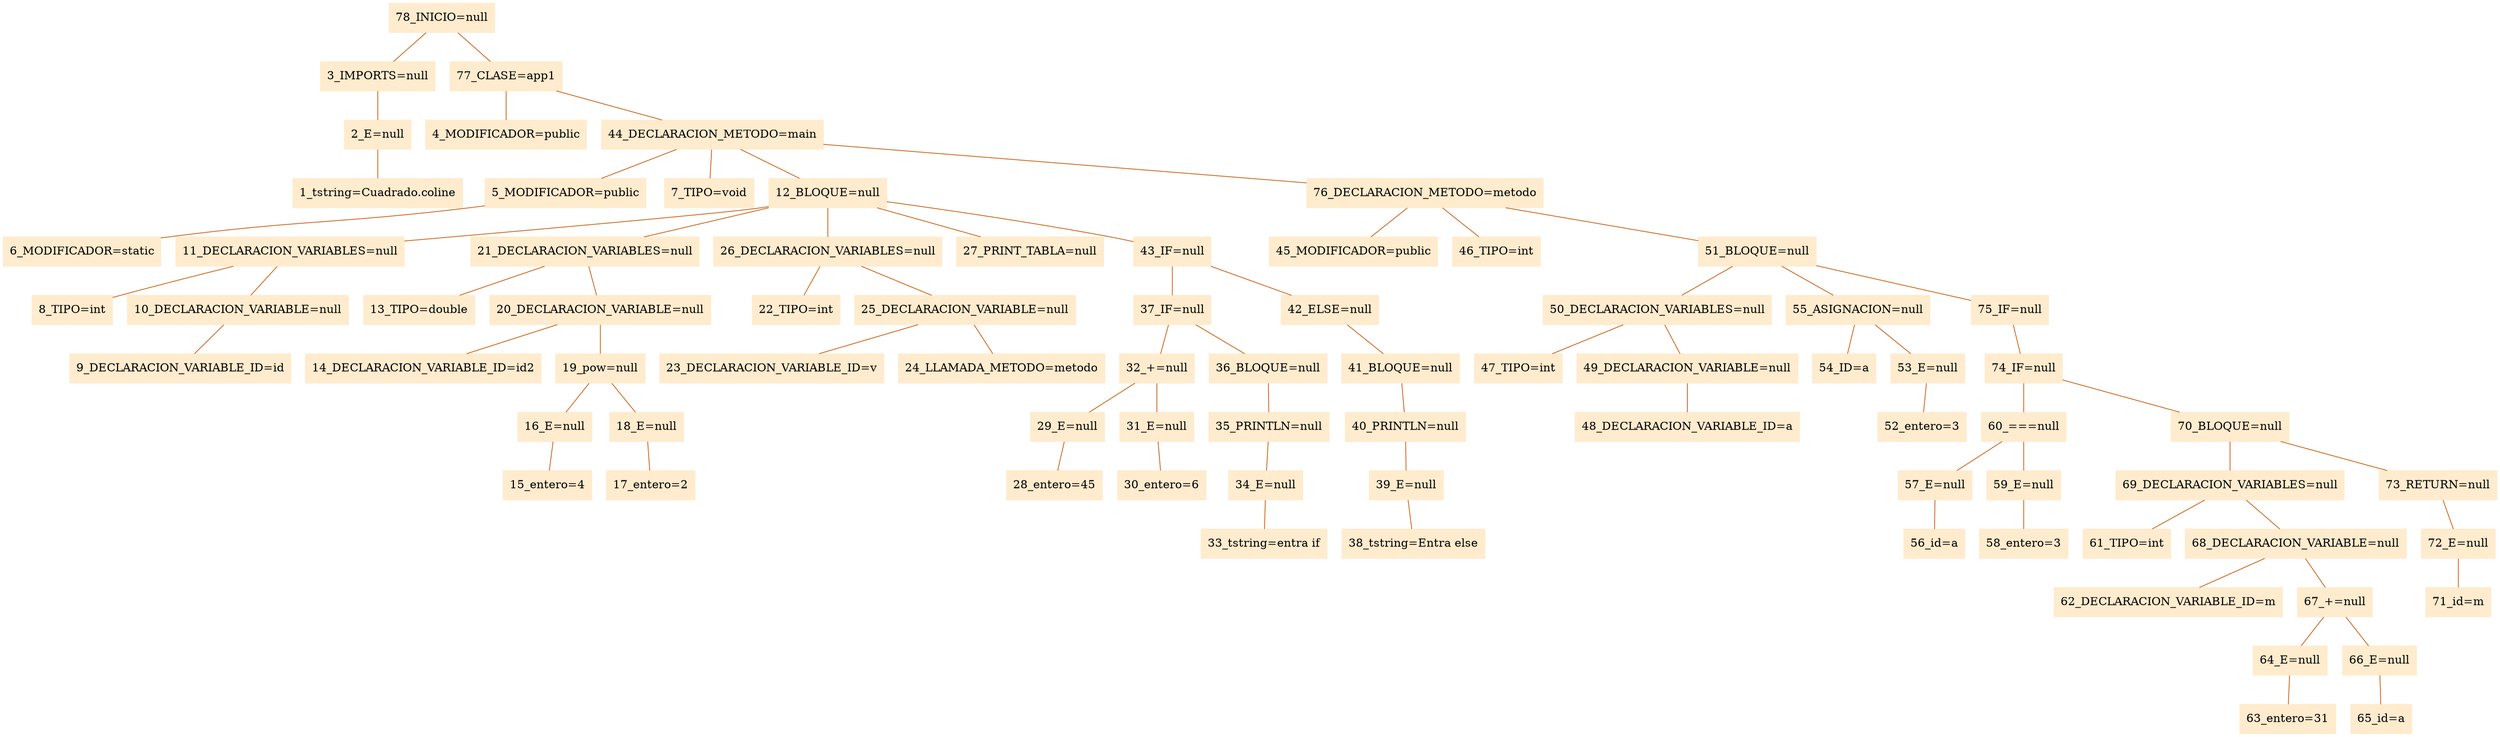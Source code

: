 digraph G {node[shape=box, style=filled, color=blanchedalmond]; edge[color=chocolate3, dir=none];rankdir=UD 

"78_INICIO=null"->"3_IMPORTS=null"
"3_IMPORTS=null"->"2_E=null"
"2_E=null"->"1_tstring=Cuadrado.coline"
"78_INICIO=null"->"77_CLASE=app1"
"77_CLASE=app1"->"4_MODIFICADOR=public"
"77_CLASE=app1"->"44_DECLARACION_METODO=main"
"44_DECLARACION_METODO=main"->"5_MODIFICADOR=public"
"5_MODIFICADOR=public"->"6_MODIFICADOR=static"
"44_DECLARACION_METODO=main"->"7_TIPO=void"
"44_DECLARACION_METODO=main"->"12_BLOQUE=null"
"12_BLOQUE=null"->"11_DECLARACION_VARIABLES=null"
"11_DECLARACION_VARIABLES=null"->"8_TIPO=int"
"11_DECLARACION_VARIABLES=null"->"10_DECLARACION_VARIABLE=null"
"10_DECLARACION_VARIABLE=null"->"9_DECLARACION_VARIABLE_ID=id"
"12_BLOQUE=null"->"21_DECLARACION_VARIABLES=null"
"21_DECLARACION_VARIABLES=null"->"13_TIPO=double"
"21_DECLARACION_VARIABLES=null"->"20_DECLARACION_VARIABLE=null"
"20_DECLARACION_VARIABLE=null"->"14_DECLARACION_VARIABLE_ID=id2"
"20_DECLARACION_VARIABLE=null"->"19_pow=null"
"19_pow=null"->"16_E=null"
"16_E=null"->"15_entero=4"
"19_pow=null"->"18_E=null"
"18_E=null"->"17_entero=2"
"12_BLOQUE=null"->"26_DECLARACION_VARIABLES=null"
"26_DECLARACION_VARIABLES=null"->"22_TIPO=int"
"26_DECLARACION_VARIABLES=null"->"25_DECLARACION_VARIABLE=null"
"25_DECLARACION_VARIABLE=null"->"23_DECLARACION_VARIABLE_ID=v"
"25_DECLARACION_VARIABLE=null"->"24_LLAMADA_METODO=metodo"
"12_BLOQUE=null"->"27_PRINT_TABLA=null"
"12_BLOQUE=null"->"43_IF=null"
"43_IF=null"->"37_IF=null"
"37_IF=null"->"32_+=null"
"32_+=null"->"29_E=null"
"29_E=null"->"28_entero=45"
"32_+=null"->"31_E=null"
"31_E=null"->"30_entero=6"
"37_IF=null"->"36_BLOQUE=null"
"36_BLOQUE=null"->"35_PRINTLN=null"
"35_PRINTLN=null"->"34_E=null"
"34_E=null"->"33_tstring=entra if"
"43_IF=null"->"42_ELSE=null"
"42_ELSE=null"->"41_BLOQUE=null"
"41_BLOQUE=null"->"40_PRINTLN=null"
"40_PRINTLN=null"->"39_E=null"
"39_E=null"->"38_tstring=Entra else"
"44_DECLARACION_METODO=main"->"76_DECLARACION_METODO=metodo"
"76_DECLARACION_METODO=metodo"->"45_MODIFICADOR=public"
"76_DECLARACION_METODO=metodo"->"46_TIPO=int"
"76_DECLARACION_METODO=metodo"->"51_BLOQUE=null"
"51_BLOQUE=null"->"50_DECLARACION_VARIABLES=null"
"50_DECLARACION_VARIABLES=null"->"47_TIPO=int"
"50_DECLARACION_VARIABLES=null"->"49_DECLARACION_VARIABLE=null"
"49_DECLARACION_VARIABLE=null"->"48_DECLARACION_VARIABLE_ID=a"
"51_BLOQUE=null"->"55_ASIGNACION=null"
"55_ASIGNACION=null"->"54_ID=a"
"55_ASIGNACION=null"->"53_E=null"
"53_E=null"->"52_entero=3"
"51_BLOQUE=null"->"75_IF=null"
"75_IF=null"->"74_IF=null"
"74_IF=null"->"60_===null"
"60_===null"->"57_E=null"
"57_E=null"->"56_id=a"
"60_===null"->"59_E=null"
"59_E=null"->"58_entero=3"
"74_IF=null"->"70_BLOQUE=null"
"70_BLOQUE=null"->"69_DECLARACION_VARIABLES=null"
"69_DECLARACION_VARIABLES=null"->"61_TIPO=int"
"69_DECLARACION_VARIABLES=null"->"68_DECLARACION_VARIABLE=null"
"68_DECLARACION_VARIABLE=null"->"62_DECLARACION_VARIABLE_ID=m"
"68_DECLARACION_VARIABLE=null"->"67_+=null"
"67_+=null"->"64_E=null"
"64_E=null"->"63_entero=31"
"67_+=null"->"66_E=null"
"66_E=null"->"65_id=a"
"70_BLOQUE=null"->"73_RETURN=null"
"73_RETURN=null"->"72_E=null"
"72_E=null"->"71_id=m"


}
